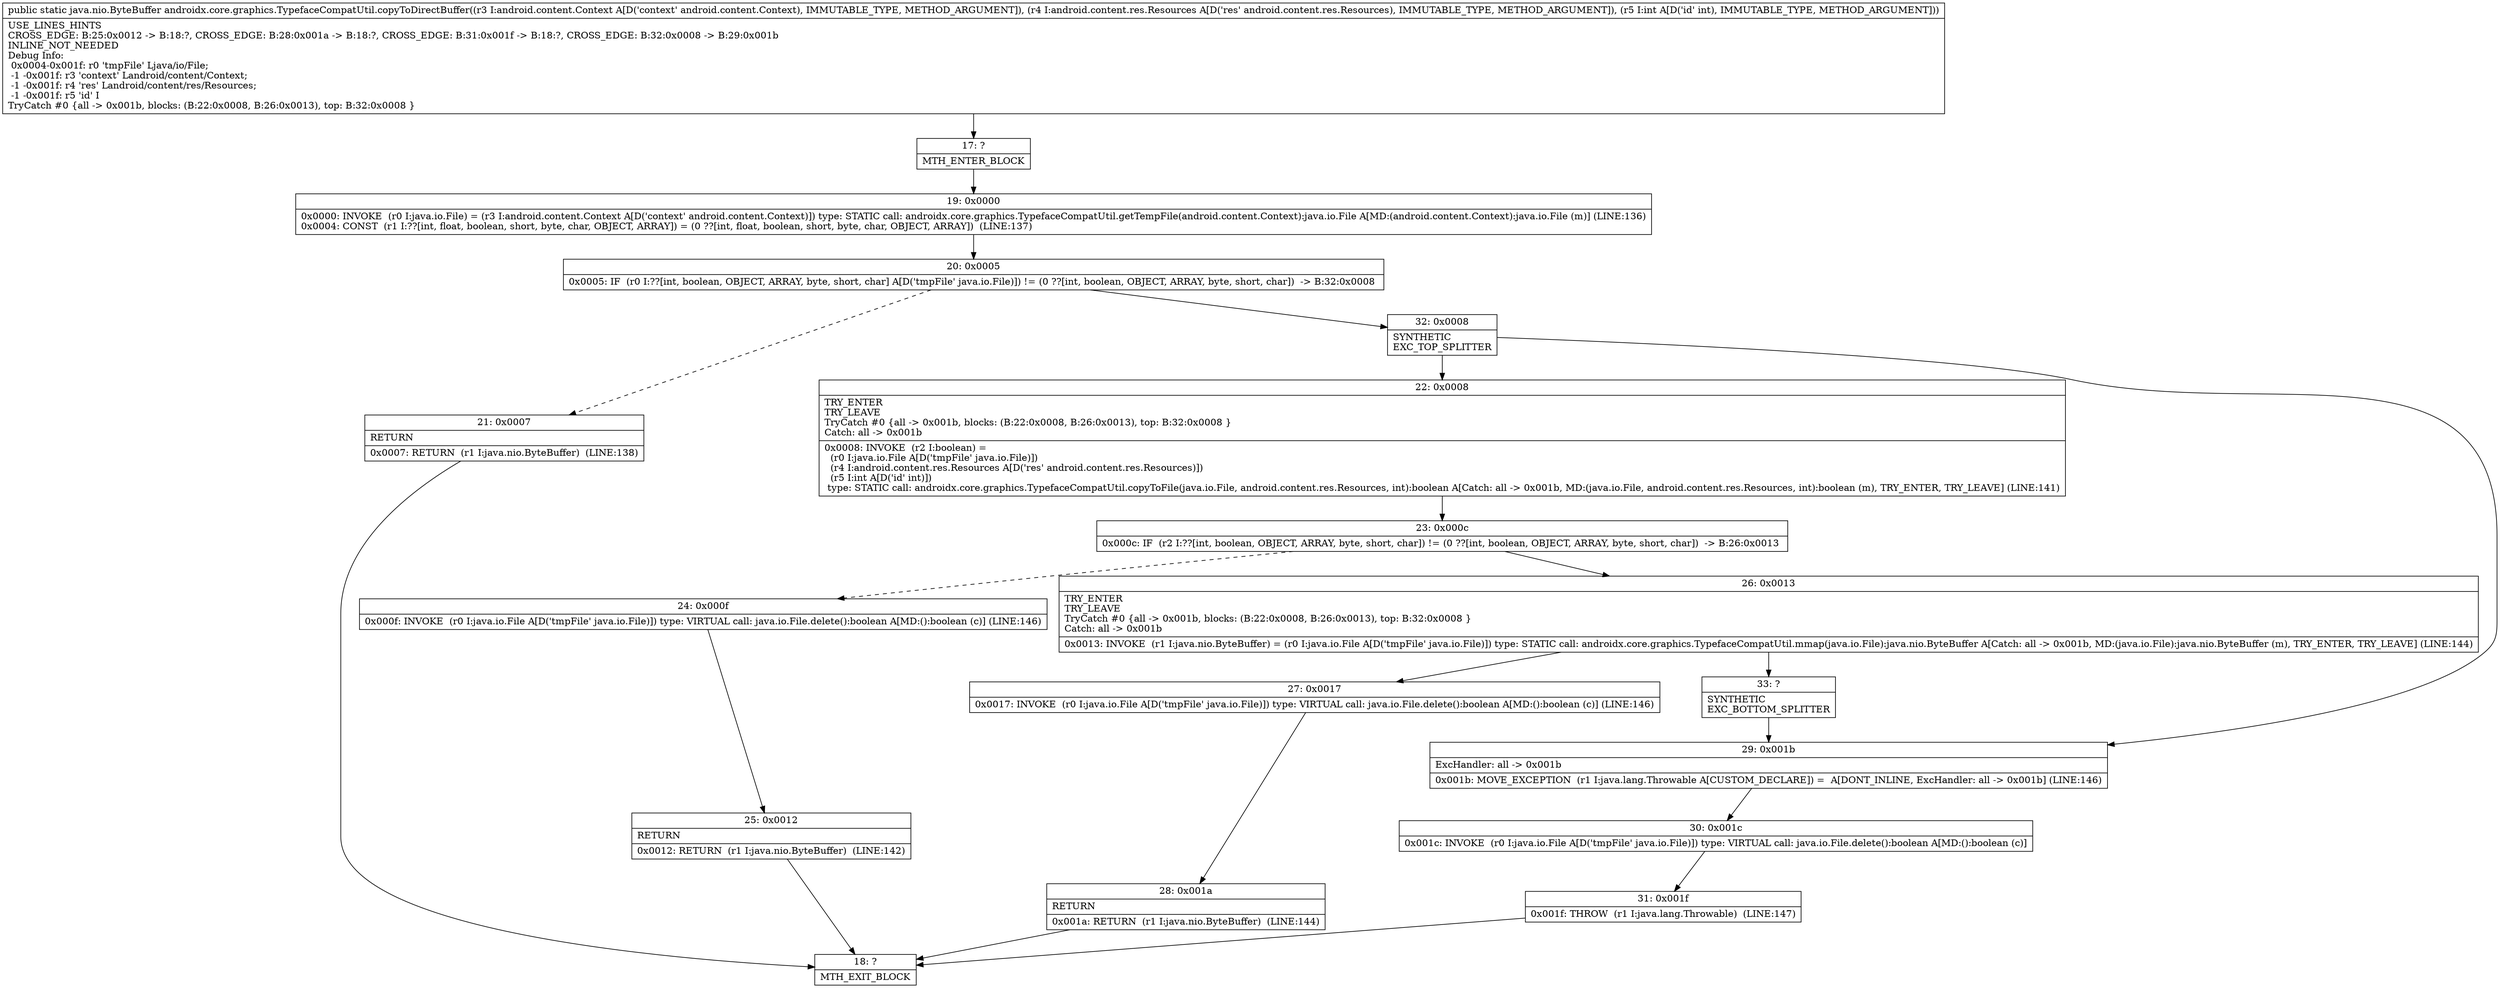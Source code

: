 digraph "CFG forandroidx.core.graphics.TypefaceCompatUtil.copyToDirectBuffer(Landroid\/content\/Context;Landroid\/content\/res\/Resources;I)Ljava\/nio\/ByteBuffer;" {
Node_17 [shape=record,label="{17\:\ ?|MTH_ENTER_BLOCK\l}"];
Node_19 [shape=record,label="{19\:\ 0x0000|0x0000: INVOKE  (r0 I:java.io.File) = (r3 I:android.content.Context A[D('context' android.content.Context)]) type: STATIC call: androidx.core.graphics.TypefaceCompatUtil.getTempFile(android.content.Context):java.io.File A[MD:(android.content.Context):java.io.File (m)] (LINE:136)\l0x0004: CONST  (r1 I:??[int, float, boolean, short, byte, char, OBJECT, ARRAY]) = (0 ??[int, float, boolean, short, byte, char, OBJECT, ARRAY])  (LINE:137)\l}"];
Node_20 [shape=record,label="{20\:\ 0x0005|0x0005: IF  (r0 I:??[int, boolean, OBJECT, ARRAY, byte, short, char] A[D('tmpFile' java.io.File)]) != (0 ??[int, boolean, OBJECT, ARRAY, byte, short, char])  \-\> B:32:0x0008 \l}"];
Node_21 [shape=record,label="{21\:\ 0x0007|RETURN\l|0x0007: RETURN  (r1 I:java.nio.ByteBuffer)  (LINE:138)\l}"];
Node_18 [shape=record,label="{18\:\ ?|MTH_EXIT_BLOCK\l}"];
Node_32 [shape=record,label="{32\:\ 0x0008|SYNTHETIC\lEXC_TOP_SPLITTER\l}"];
Node_22 [shape=record,label="{22\:\ 0x0008|TRY_ENTER\lTRY_LEAVE\lTryCatch #0 \{all \-\> 0x001b, blocks: (B:22:0x0008, B:26:0x0013), top: B:32:0x0008 \}\lCatch: all \-\> 0x001b\l|0x0008: INVOKE  (r2 I:boolean) = \l  (r0 I:java.io.File A[D('tmpFile' java.io.File)])\l  (r4 I:android.content.res.Resources A[D('res' android.content.res.Resources)])\l  (r5 I:int A[D('id' int)])\l type: STATIC call: androidx.core.graphics.TypefaceCompatUtil.copyToFile(java.io.File, android.content.res.Resources, int):boolean A[Catch: all \-\> 0x001b, MD:(java.io.File, android.content.res.Resources, int):boolean (m), TRY_ENTER, TRY_LEAVE] (LINE:141)\l}"];
Node_23 [shape=record,label="{23\:\ 0x000c|0x000c: IF  (r2 I:??[int, boolean, OBJECT, ARRAY, byte, short, char]) != (0 ??[int, boolean, OBJECT, ARRAY, byte, short, char])  \-\> B:26:0x0013 \l}"];
Node_24 [shape=record,label="{24\:\ 0x000f|0x000f: INVOKE  (r0 I:java.io.File A[D('tmpFile' java.io.File)]) type: VIRTUAL call: java.io.File.delete():boolean A[MD:():boolean (c)] (LINE:146)\l}"];
Node_25 [shape=record,label="{25\:\ 0x0012|RETURN\l|0x0012: RETURN  (r1 I:java.nio.ByteBuffer)  (LINE:142)\l}"];
Node_26 [shape=record,label="{26\:\ 0x0013|TRY_ENTER\lTRY_LEAVE\lTryCatch #0 \{all \-\> 0x001b, blocks: (B:22:0x0008, B:26:0x0013), top: B:32:0x0008 \}\lCatch: all \-\> 0x001b\l|0x0013: INVOKE  (r1 I:java.nio.ByteBuffer) = (r0 I:java.io.File A[D('tmpFile' java.io.File)]) type: STATIC call: androidx.core.graphics.TypefaceCompatUtil.mmap(java.io.File):java.nio.ByteBuffer A[Catch: all \-\> 0x001b, MD:(java.io.File):java.nio.ByteBuffer (m), TRY_ENTER, TRY_LEAVE] (LINE:144)\l}"];
Node_27 [shape=record,label="{27\:\ 0x0017|0x0017: INVOKE  (r0 I:java.io.File A[D('tmpFile' java.io.File)]) type: VIRTUAL call: java.io.File.delete():boolean A[MD:():boolean (c)] (LINE:146)\l}"];
Node_28 [shape=record,label="{28\:\ 0x001a|RETURN\l|0x001a: RETURN  (r1 I:java.nio.ByteBuffer)  (LINE:144)\l}"];
Node_33 [shape=record,label="{33\:\ ?|SYNTHETIC\lEXC_BOTTOM_SPLITTER\l}"];
Node_29 [shape=record,label="{29\:\ 0x001b|ExcHandler: all \-\> 0x001b\l|0x001b: MOVE_EXCEPTION  (r1 I:java.lang.Throwable A[CUSTOM_DECLARE]) =  A[DONT_INLINE, ExcHandler: all \-\> 0x001b] (LINE:146)\l}"];
Node_30 [shape=record,label="{30\:\ 0x001c|0x001c: INVOKE  (r0 I:java.io.File A[D('tmpFile' java.io.File)]) type: VIRTUAL call: java.io.File.delete():boolean A[MD:():boolean (c)]\l}"];
Node_31 [shape=record,label="{31\:\ 0x001f|0x001f: THROW  (r1 I:java.lang.Throwable)  (LINE:147)\l}"];
MethodNode[shape=record,label="{public static java.nio.ByteBuffer androidx.core.graphics.TypefaceCompatUtil.copyToDirectBuffer((r3 I:android.content.Context A[D('context' android.content.Context), IMMUTABLE_TYPE, METHOD_ARGUMENT]), (r4 I:android.content.res.Resources A[D('res' android.content.res.Resources), IMMUTABLE_TYPE, METHOD_ARGUMENT]), (r5 I:int A[D('id' int), IMMUTABLE_TYPE, METHOD_ARGUMENT]))  | USE_LINES_HINTS\lCROSS_EDGE: B:25:0x0012 \-\> B:18:?, CROSS_EDGE: B:28:0x001a \-\> B:18:?, CROSS_EDGE: B:31:0x001f \-\> B:18:?, CROSS_EDGE: B:32:0x0008 \-\> B:29:0x001b\lINLINE_NOT_NEEDED\lDebug Info:\l  0x0004\-0x001f: r0 'tmpFile' Ljava\/io\/File;\l  \-1 \-0x001f: r3 'context' Landroid\/content\/Context;\l  \-1 \-0x001f: r4 'res' Landroid\/content\/res\/Resources;\l  \-1 \-0x001f: r5 'id' I\lTryCatch #0 \{all \-\> 0x001b, blocks: (B:22:0x0008, B:26:0x0013), top: B:32:0x0008 \}\l}"];
MethodNode -> Node_17;Node_17 -> Node_19;
Node_19 -> Node_20;
Node_20 -> Node_21[style=dashed];
Node_20 -> Node_32;
Node_21 -> Node_18;
Node_32 -> Node_22;
Node_32 -> Node_29;
Node_22 -> Node_23;
Node_23 -> Node_24[style=dashed];
Node_23 -> Node_26;
Node_24 -> Node_25;
Node_25 -> Node_18;
Node_26 -> Node_27;
Node_26 -> Node_33;
Node_27 -> Node_28;
Node_28 -> Node_18;
Node_33 -> Node_29;
Node_29 -> Node_30;
Node_30 -> Node_31;
Node_31 -> Node_18;
}

